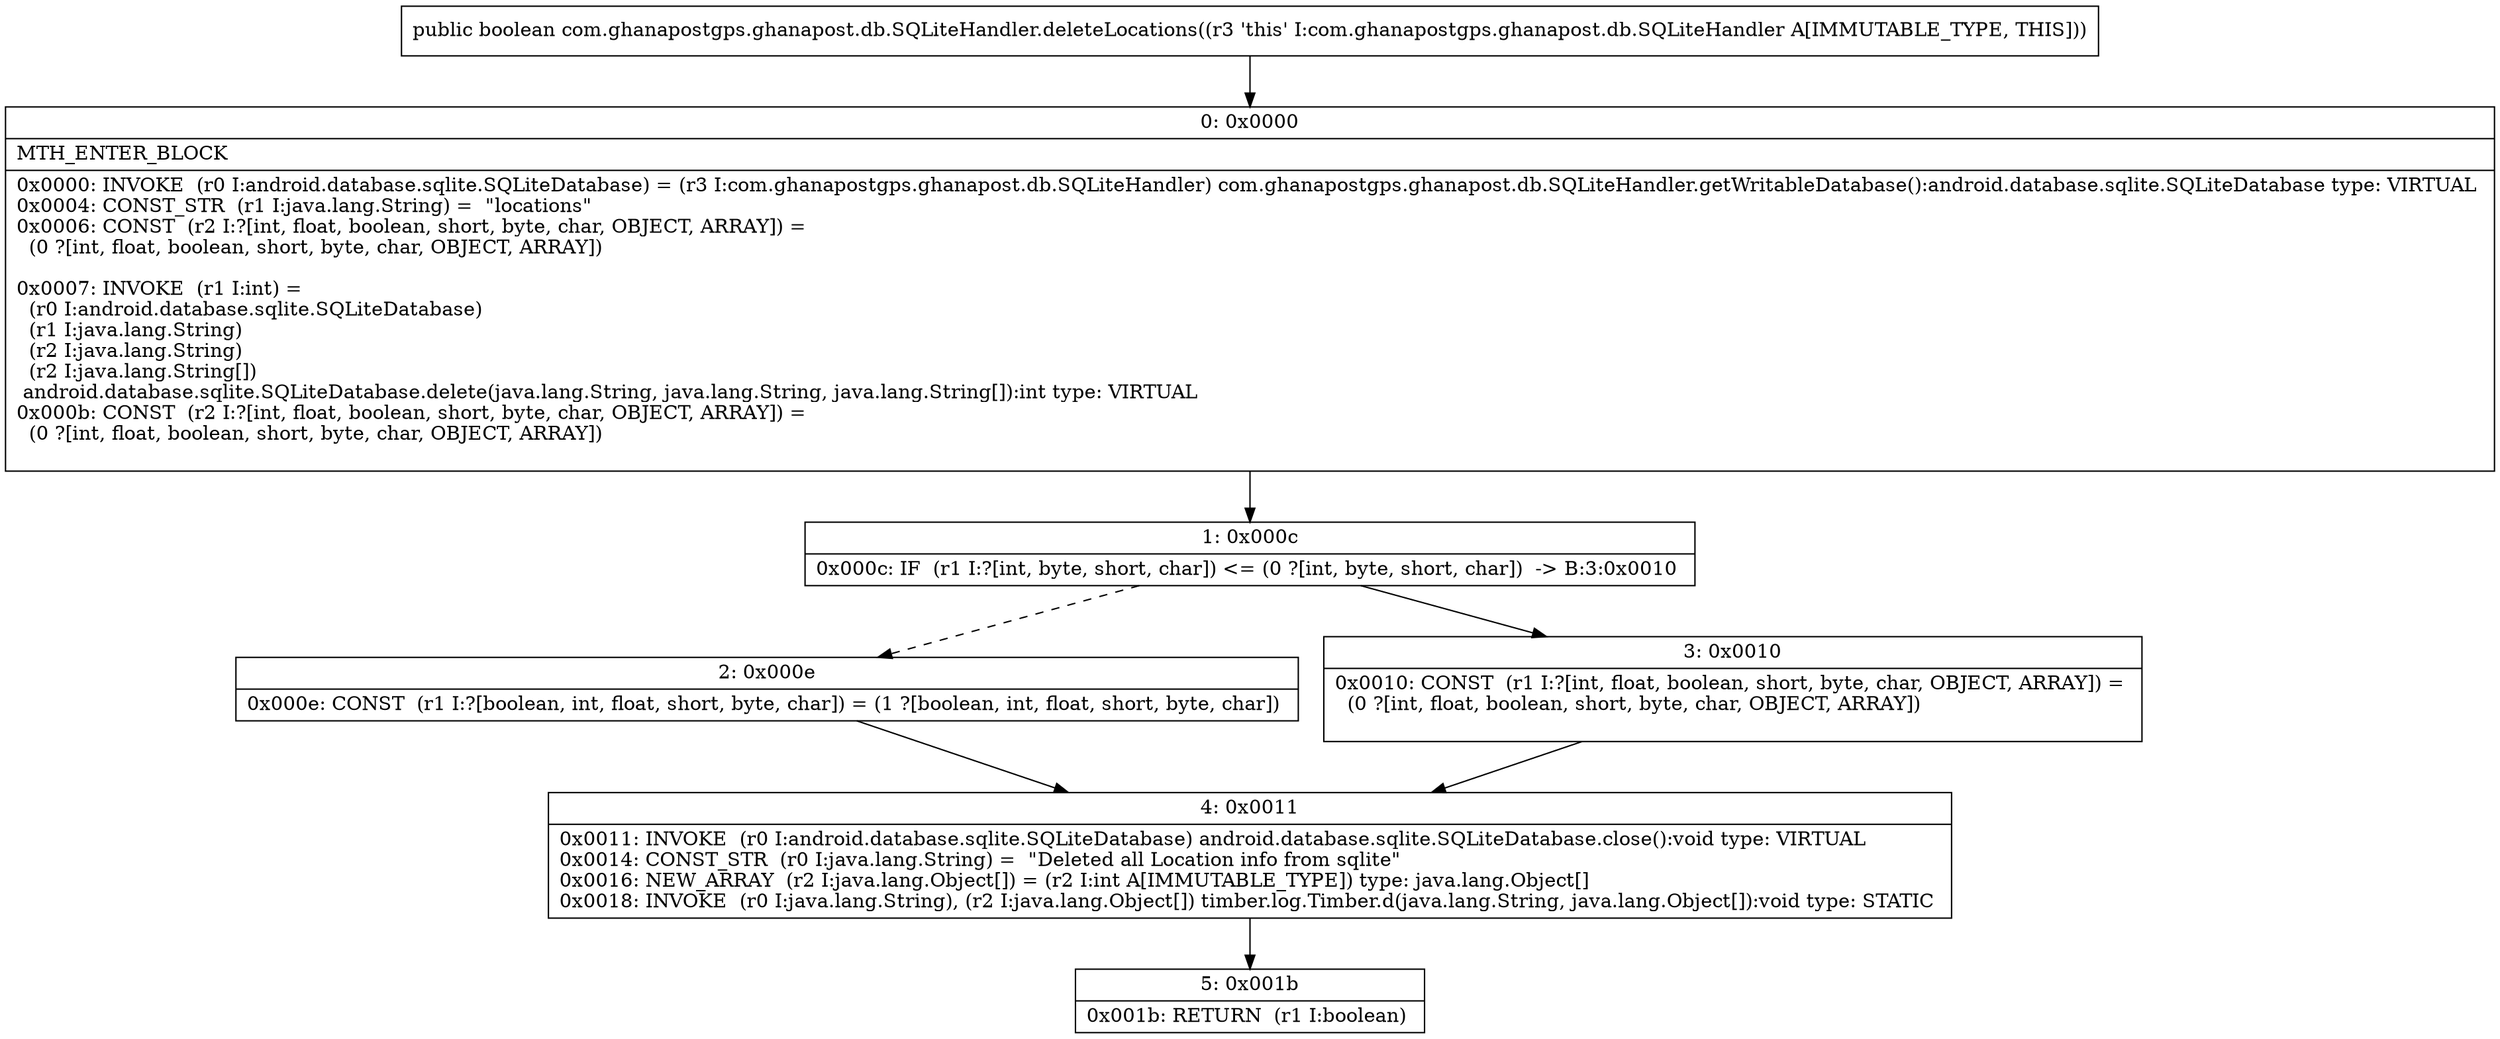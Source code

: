 digraph "CFG forcom.ghanapostgps.ghanapost.db.SQLiteHandler.deleteLocations()Z" {
Node_0 [shape=record,label="{0\:\ 0x0000|MTH_ENTER_BLOCK\l|0x0000: INVOKE  (r0 I:android.database.sqlite.SQLiteDatabase) = (r3 I:com.ghanapostgps.ghanapost.db.SQLiteHandler) com.ghanapostgps.ghanapost.db.SQLiteHandler.getWritableDatabase():android.database.sqlite.SQLiteDatabase type: VIRTUAL \l0x0004: CONST_STR  (r1 I:java.lang.String) =  \"locations\" \l0x0006: CONST  (r2 I:?[int, float, boolean, short, byte, char, OBJECT, ARRAY]) = \l  (0 ?[int, float, boolean, short, byte, char, OBJECT, ARRAY])\l \l0x0007: INVOKE  (r1 I:int) = \l  (r0 I:android.database.sqlite.SQLiteDatabase)\l  (r1 I:java.lang.String)\l  (r2 I:java.lang.String)\l  (r2 I:java.lang.String[])\l android.database.sqlite.SQLiteDatabase.delete(java.lang.String, java.lang.String, java.lang.String[]):int type: VIRTUAL \l0x000b: CONST  (r2 I:?[int, float, boolean, short, byte, char, OBJECT, ARRAY]) = \l  (0 ?[int, float, boolean, short, byte, char, OBJECT, ARRAY])\l \l}"];
Node_1 [shape=record,label="{1\:\ 0x000c|0x000c: IF  (r1 I:?[int, byte, short, char]) \<= (0 ?[int, byte, short, char])  \-\> B:3:0x0010 \l}"];
Node_2 [shape=record,label="{2\:\ 0x000e|0x000e: CONST  (r1 I:?[boolean, int, float, short, byte, char]) = (1 ?[boolean, int, float, short, byte, char]) \l}"];
Node_3 [shape=record,label="{3\:\ 0x0010|0x0010: CONST  (r1 I:?[int, float, boolean, short, byte, char, OBJECT, ARRAY]) = \l  (0 ?[int, float, boolean, short, byte, char, OBJECT, ARRAY])\l \l}"];
Node_4 [shape=record,label="{4\:\ 0x0011|0x0011: INVOKE  (r0 I:android.database.sqlite.SQLiteDatabase) android.database.sqlite.SQLiteDatabase.close():void type: VIRTUAL \l0x0014: CONST_STR  (r0 I:java.lang.String) =  \"Deleted all Location info from sqlite\" \l0x0016: NEW_ARRAY  (r2 I:java.lang.Object[]) = (r2 I:int A[IMMUTABLE_TYPE]) type: java.lang.Object[] \l0x0018: INVOKE  (r0 I:java.lang.String), (r2 I:java.lang.Object[]) timber.log.Timber.d(java.lang.String, java.lang.Object[]):void type: STATIC \l}"];
Node_5 [shape=record,label="{5\:\ 0x001b|0x001b: RETURN  (r1 I:boolean) \l}"];
MethodNode[shape=record,label="{public boolean com.ghanapostgps.ghanapost.db.SQLiteHandler.deleteLocations((r3 'this' I:com.ghanapostgps.ghanapost.db.SQLiteHandler A[IMMUTABLE_TYPE, THIS])) }"];
MethodNode -> Node_0;
Node_0 -> Node_1;
Node_1 -> Node_2[style=dashed];
Node_1 -> Node_3;
Node_2 -> Node_4;
Node_3 -> Node_4;
Node_4 -> Node_5;
}

